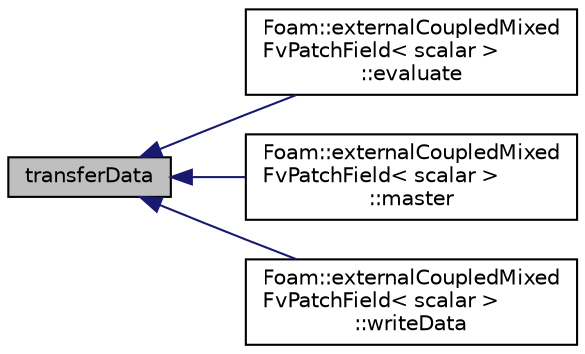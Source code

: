 digraph "transferData"
{
  bgcolor="transparent";
  edge [fontname="Helvetica",fontsize="10",labelfontname="Helvetica",labelfontsize="10"];
  node [fontname="Helvetica",fontsize="10",shape=record];
  rankdir="LR";
  Node47 [label="transferData",height=0.2,width=0.4,color="black", fillcolor="grey75", style="filled", fontcolor="black"];
  Node47 -> Node48 [dir="back",color="midnightblue",fontsize="10",style="solid",fontname="Helvetica"];
  Node48 [label="Foam::externalCoupledMixed\lFvPatchField\< scalar \>\l::evaluate",height=0.2,width=0.4,color="black",URL="$a22877.html#a3b59c070ab0408e3bbb21927540159f4",tooltip="Evaluate the patch field. "];
  Node47 -> Node49 [dir="back",color="midnightblue",fontsize="10",style="solid",fontname="Helvetica"];
  Node49 [label="Foam::externalCoupledMixed\lFvPatchField\< scalar \>\l::master",height=0.2,width=0.4,color="black",URL="$a22877.html#acbb56eb86c534007b550d9d2d8478f66",tooltip="Return the master flag. "];
  Node47 -> Node50 [dir="back",color="midnightblue",fontsize="10",style="solid",fontname="Helvetica"];
  Node50 [label="Foam::externalCoupledMixed\lFvPatchField\< scalar \>\l::writeData",height=0.2,width=0.4,color="black",URL="$a22877.html#aa32b74e0fb75d799c12d567c27dc5639",tooltip="Write data for external source - calls transferData. "];
}
